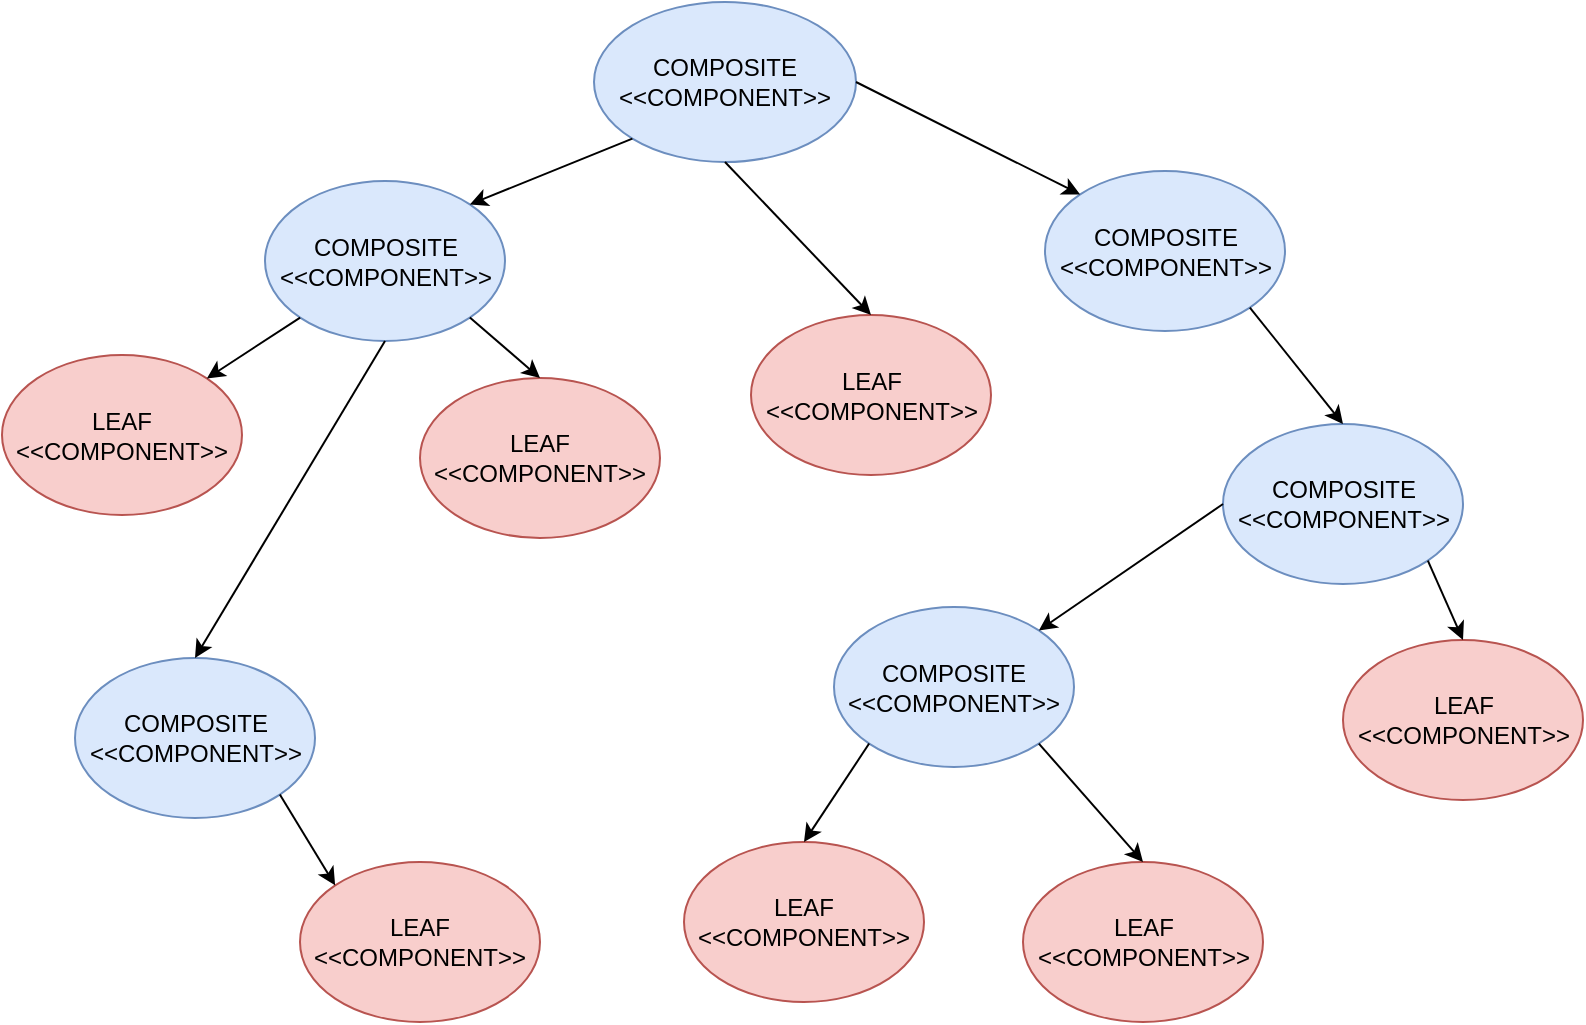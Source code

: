 <mxfile version="12.1.5" type="device" pages="1"><diagram id="mLZLSipBM8mI1ULmvRtl" name="Page-1"><mxGraphModel dx="998" dy="548" grid="0" gridSize="10" guides="1" tooltips="1" connect="1" arrows="1" fold="1" page="1" pageScale="1" pageWidth="850" pageHeight="1100" math="0" shadow="0"><root><mxCell id="0"/><mxCell id="1" parent="0"/><mxCell id="xlIIEs9-mnQyEsHum9mK-1" value="COMPOSITE&lt;br&gt;&amp;lt;&amp;lt;COMPONENT&amp;gt;&amp;gt;" style="ellipse;whiteSpace=wrap;html=1;fillColor=#dae8fc;strokeColor=#6c8ebf;" parent="1" vertex="1"><mxGeometry x="320" y="90" width="131" height="80" as="geometry"/></mxCell><mxCell id="xlIIEs9-mnQyEsHum9mK-2" value="LEAF&lt;br&gt;&amp;lt;&amp;lt;COMPONENT&amp;gt;&amp;gt;" style="ellipse;whiteSpace=wrap;html=1;fillColor=#f8cecc;strokeColor=#b85450;" parent="1" vertex="1"><mxGeometry x="534.5" y="520" width="120" height="80" as="geometry"/></mxCell><mxCell id="xlIIEs9-mnQyEsHum9mK-4" value="COMPOSITE&lt;br&gt;&amp;lt;&amp;lt;COMPONENT&amp;gt;&amp;gt;" style="ellipse;whiteSpace=wrap;html=1;fillColor=#dae8fc;strokeColor=#6c8ebf;" parent="1" vertex="1"><mxGeometry x="440" y="392.5" width="120" height="80" as="geometry"/></mxCell><mxCell id="xlIIEs9-mnQyEsHum9mK-5" value="COMPOSITE&lt;br&gt;&amp;lt;&amp;lt;COMPONENT&amp;gt;&amp;gt;" style="ellipse;whiteSpace=wrap;html=1;fillColor=#dae8fc;strokeColor=#6c8ebf;" parent="1" vertex="1"><mxGeometry x="634.5" y="301" width="120" height="80" as="geometry"/></mxCell><mxCell id="xlIIEs9-mnQyEsHum9mK-6" value="COMPOSITE&lt;br&gt;&amp;lt;&amp;lt;COMPONENT&amp;gt;&amp;gt;" style="ellipse;whiteSpace=wrap;html=1;fillColor=#dae8fc;strokeColor=#6c8ebf;" parent="1" vertex="1"><mxGeometry x="60.5" y="418" width="120" height="80" as="geometry"/></mxCell><mxCell id="xlIIEs9-mnQyEsHum9mK-7" value="COMPOSITE&lt;br&gt;&amp;lt;&amp;lt;COMPONENT&amp;gt;&amp;gt;" style="ellipse;whiteSpace=wrap;html=1;fillColor=#dae8fc;strokeColor=#6c8ebf;" parent="1" vertex="1"><mxGeometry x="545.5" y="174.5" width="120" height="80" as="geometry"/></mxCell><mxCell id="xlIIEs9-mnQyEsHum9mK-8" value="COMPOSITE&lt;br&gt;&amp;lt;&amp;lt;COMPONENT&amp;gt;&amp;gt;" style="ellipse;whiteSpace=wrap;html=1;fillColor=#dae8fc;strokeColor=#6c8ebf;" parent="1" vertex="1"><mxGeometry x="155.5" y="179.5" width="120" height="80" as="geometry"/></mxCell><mxCell id="xlIIEs9-mnQyEsHum9mK-9" value="LEAF&lt;br&gt;&amp;lt;&amp;lt;COMPONENT&amp;gt;&amp;gt;" style="ellipse;whiteSpace=wrap;html=1;fillColor=#f8cecc;strokeColor=#b85450;" parent="1" vertex="1"><mxGeometry x="24" y="266.5" width="120" height="80" as="geometry"/></mxCell><mxCell id="xlIIEs9-mnQyEsHum9mK-10" value="LEAF&lt;br&gt;&amp;lt;&amp;lt;COMPONENT&amp;gt;&amp;gt;" style="ellipse;whiteSpace=wrap;html=1;fillColor=#f8cecc;strokeColor=#b85450;" parent="1" vertex="1"><mxGeometry x="233" y="278" width="120" height="80" as="geometry"/></mxCell><mxCell id="xlIIEs9-mnQyEsHum9mK-11" value="LEAF&lt;br&gt;&amp;lt;&amp;lt;COMPONENT&amp;gt;&amp;gt;" style="ellipse;whiteSpace=wrap;html=1;fillColor=#f8cecc;strokeColor=#b85450;" parent="1" vertex="1"><mxGeometry x="173" y="520" width="120" height="80" as="geometry"/></mxCell><mxCell id="xlIIEs9-mnQyEsHum9mK-12" value="LEAF&lt;br&gt;&amp;lt;&amp;lt;COMPONENT&amp;gt;&amp;gt;" style="ellipse;whiteSpace=wrap;html=1;fillColor=#f8cecc;strokeColor=#b85450;" parent="1" vertex="1"><mxGeometry x="365" y="510" width="120" height="80" as="geometry"/></mxCell><mxCell id="xlIIEs9-mnQyEsHum9mK-13" value="LEAF&lt;br&gt;&amp;lt;&amp;lt;COMPONENT&amp;gt;&amp;gt;" style="ellipse;whiteSpace=wrap;html=1;fillColor=#f8cecc;strokeColor=#b85450;" parent="1" vertex="1"><mxGeometry x="398.5" y="246.5" width="120" height="80" as="geometry"/></mxCell><mxCell id="xlIIEs9-mnQyEsHum9mK-14" value="LEAF&lt;br&gt;&amp;lt;&amp;lt;COMPONENT&amp;gt;&amp;gt;" style="ellipse;whiteSpace=wrap;html=1;fillColor=#f8cecc;strokeColor=#b85450;" parent="1" vertex="1"><mxGeometry x="694.5" y="409" width="120" height="80" as="geometry"/></mxCell><mxCell id="xlIIEs9-mnQyEsHum9mK-15" value="" style="endArrow=classic;html=1;exitX=0.5;exitY=1;exitDx=0;exitDy=0;entryX=0.5;entryY=0;entryDx=0;entryDy=0;" parent="1" source="xlIIEs9-mnQyEsHum9mK-1" target="xlIIEs9-mnQyEsHum9mK-13" edge="1"><mxGeometry width="50" height="50" relative="1" as="geometry"><mxPoint x="339.5" y="254.5" as="sourcePoint"/><mxPoint x="432" y="269" as="targetPoint"/></mxGeometry></mxCell><mxCell id="xlIIEs9-mnQyEsHum9mK-16" value="" style="endArrow=classic;html=1;exitX=0;exitY=1;exitDx=0;exitDy=0;entryX=1;entryY=0;entryDx=0;entryDy=0;" parent="1" source="xlIIEs9-mnQyEsHum9mK-1" target="xlIIEs9-mnQyEsHum9mK-8" edge="1"><mxGeometry width="50" height="50" relative="1" as="geometry"><mxPoint x="66" y="411" as="sourcePoint"/><mxPoint x="116" y="361" as="targetPoint"/></mxGeometry></mxCell><mxCell id="xlIIEs9-mnQyEsHum9mK-17" value="" style="endArrow=classic;html=1;exitX=1;exitY=0.5;exitDx=0;exitDy=0;entryX=0;entryY=0;entryDx=0;entryDy=0;" parent="1" source="xlIIEs9-mnQyEsHum9mK-1" target="xlIIEs9-mnQyEsHum9mK-7" edge="1"><mxGeometry width="50" height="50" relative="1" as="geometry"><mxPoint x="513" y="159" as="sourcePoint"/><mxPoint x="563" y="109" as="targetPoint"/></mxGeometry></mxCell><mxCell id="xlIIEs9-mnQyEsHum9mK-19" value="" style="endArrow=classic;html=1;exitX=1;exitY=1;exitDx=0;exitDy=0;entryX=0.5;entryY=0;entryDx=0;entryDy=0;" parent="1" source="xlIIEs9-mnQyEsHum9mK-7" target="xlIIEs9-mnQyEsHum9mK-5" edge="1"><mxGeometry width="50" height="50" relative="1" as="geometry"><mxPoint x="461" y="140" as="sourcePoint"/><mxPoint x="573.074" y="196.216" as="targetPoint"/></mxGeometry></mxCell><mxCell id="xlIIEs9-mnQyEsHum9mK-20" value="" style="endArrow=classic;html=1;exitX=1;exitY=1;exitDx=0;exitDy=0;entryX=0.5;entryY=0;entryDx=0;entryDy=0;" parent="1" source="xlIIEs9-mnQyEsHum9mK-5" target="xlIIEs9-mnQyEsHum9mK-14" edge="1"><mxGeometry width="50" height="50" relative="1" as="geometry"><mxPoint x="657.926" y="252.784" as="sourcePoint"/><mxPoint x="704.5" y="311" as="targetPoint"/></mxGeometry></mxCell><mxCell id="xlIIEs9-mnQyEsHum9mK-21" value="" style="endArrow=classic;html=1;exitX=0;exitY=0.5;exitDx=0;exitDy=0;entryX=1;entryY=0;entryDx=0;entryDy=0;" parent="1" source="xlIIEs9-mnQyEsHum9mK-5" target="xlIIEs9-mnQyEsHum9mK-4" edge="1"><mxGeometry width="50" height="50" relative="1" as="geometry"><mxPoint x="746.926" y="379.284" as="sourcePoint"/><mxPoint x="764.5" y="419" as="targetPoint"/></mxGeometry></mxCell><mxCell id="xlIIEs9-mnQyEsHum9mK-24" value="" style="endArrow=classic;html=1;exitX=1;exitY=1;exitDx=0;exitDy=0;entryX=0.5;entryY=0;entryDx=0;entryDy=0;" parent="1" source="xlIIEs9-mnQyEsHum9mK-4" target="xlIIEs9-mnQyEsHum9mK-2" edge="1"><mxGeometry width="50" height="50" relative="1" as="geometry"><mxPoint x="746.926" y="379.284" as="sourcePoint"/><mxPoint x="764.5" y="419" as="targetPoint"/></mxGeometry></mxCell><mxCell id="xlIIEs9-mnQyEsHum9mK-25" value="" style="endArrow=classic;html=1;exitX=0;exitY=1;exitDx=0;exitDy=0;entryX=0.5;entryY=0;entryDx=0;entryDy=0;" parent="1" source="xlIIEs9-mnQyEsHum9mK-4" target="xlIIEs9-mnQyEsHum9mK-12" edge="1"><mxGeometry width="50" height="50" relative="1" as="geometry"><mxPoint x="552.426" y="470.784" as="sourcePoint"/><mxPoint x="607" y="499" as="targetPoint"/></mxGeometry></mxCell><mxCell id="xlIIEs9-mnQyEsHum9mK-26" value="" style="endArrow=classic;html=1;exitX=1;exitY=1;exitDx=0;exitDy=0;entryX=0.5;entryY=0;entryDx=0;entryDy=0;" parent="1" source="xlIIEs9-mnQyEsHum9mK-8" target="xlIIEs9-mnQyEsHum9mK-10" edge="1"><mxGeometry width="50" height="50" relative="1" as="geometry"><mxPoint x="395.5" y="180" as="sourcePoint"/><mxPoint x="442" y="279" as="targetPoint"/></mxGeometry></mxCell><mxCell id="xlIIEs9-mnQyEsHum9mK-27" value="" style="endArrow=classic;html=1;exitX=0;exitY=1;exitDx=0;exitDy=0;entryX=1;entryY=0;entryDx=0;entryDy=0;" parent="1" source="xlIIEs9-mnQyEsHum9mK-8" target="xlIIEs9-mnQyEsHum9mK-9" edge="1"><mxGeometry width="50" height="50" relative="1" as="geometry"><mxPoint x="405.5" y="190" as="sourcePoint"/><mxPoint x="452" y="289" as="targetPoint"/></mxGeometry></mxCell><mxCell id="xlIIEs9-mnQyEsHum9mK-28" value="" style="endArrow=classic;html=1;entryX=0.5;entryY=0;entryDx=0;entryDy=0;exitX=0.5;exitY=1;exitDx=0;exitDy=0;" parent="1" source="xlIIEs9-mnQyEsHum9mK-8" target="xlIIEs9-mnQyEsHum9mK-6" edge="1"><mxGeometry width="50" height="50" relative="1" as="geometry"><mxPoint x="106" y="351" as="sourcePoint"/><mxPoint x="462" y="299" as="targetPoint"/></mxGeometry></mxCell><mxCell id="xlIIEs9-mnQyEsHum9mK-29" value="" style="endArrow=classic;html=1;exitX=1;exitY=1;exitDx=0;exitDy=0;entryX=0;entryY=0;entryDx=0;entryDy=0;" parent="1" source="xlIIEs9-mnQyEsHum9mK-6" target="xlIIEs9-mnQyEsHum9mK-11" edge="1"><mxGeometry width="50" height="50" relative="1" as="geometry"><mxPoint x="425.5" y="210" as="sourcePoint"/><mxPoint x="472" y="309" as="targetPoint"/></mxGeometry></mxCell></root></mxGraphModel></diagram></mxfile>